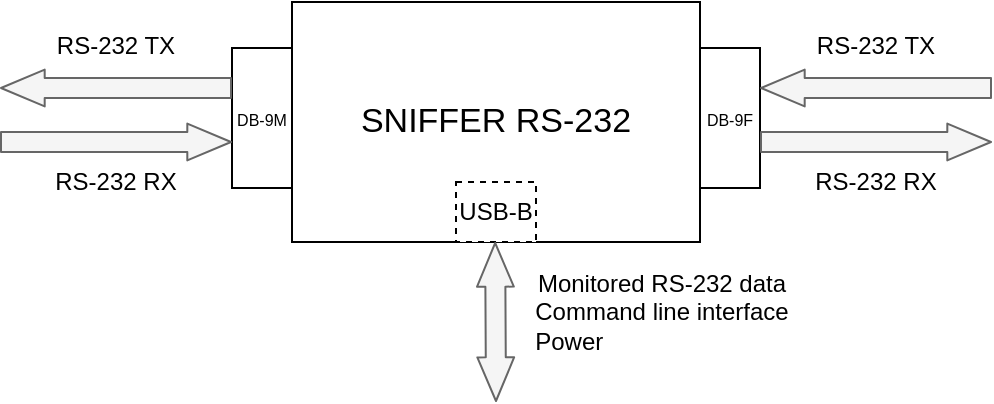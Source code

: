 <mxfile version="14.5.1" type="device"><diagram id="C6rxWyxuDuguQe8ppjxL" name="Страница 1"><mxGraphModel dx="640" dy="402" grid="1" gridSize="10" guides="1" tooltips="1" connect="1" arrows="1" fold="1" page="1" pageScale="1" pageWidth="827" pageHeight="1169" math="0" shadow="0"><root><mxCell id="0"/><mxCell id="1" parent="0"/><mxCell id="jLgP-jOReoRa66FRhvLb-1" value="&lt;font style=&quot;font-size: 17px&quot;&gt;SNIFFER RS-232&lt;/font&gt;" style="rounded=0;whiteSpace=wrap;html=1;sketch=0;" parent="1" vertex="1"><mxGeometry x="300" y="90" width="204" height="120" as="geometry"/></mxCell><mxCell id="jLgP-jOReoRa66FRhvLb-3" value="&lt;font style=&quot;font-size: 8px&quot;&gt;DB-9F&lt;/font&gt;" style="rounded=0;whiteSpace=wrap;html=1;direction=south;glass=0;shadow=0;sketch=0;" parent="1" vertex="1"><mxGeometry x="504" y="113" width="30" height="70" as="geometry"/></mxCell><mxCell id="jLgP-jOReoRa66FRhvLb-4" value="USB-B" style="rounded=0;whiteSpace=wrap;html=1;shadow=0;glass=0;sketch=0;dashed=1;" parent="1" vertex="1"><mxGeometry x="382" y="180" width="40" height="30" as="geometry"/></mxCell><mxCell id="jLgP-jOReoRa66FRhvLb-5" value="&lt;font style=&quot;font-size: 8px&quot;&gt;DB-9M&lt;/font&gt;" style="rounded=0;whiteSpace=wrap;html=1;direction=south;glass=0;shadow=0;sketch=0;" parent="1" vertex="1"><mxGeometry x="270" y="113" width="30" height="70" as="geometry"/></mxCell><mxCell id="jLgP-jOReoRa66FRhvLb-12" value="" style="shape=flexArrow;endArrow=none;startArrow=classic;html=1;fillColor=#f5f5f5;strokeColor=#666666;endWidth=7.429;endSize=6.949;startWidth=7.429;startSize=6.949;exitX=0.5;exitY=0;exitDx=0;exitDy=0;endFill=0;" parent="1" edge="1"><mxGeometry width="50" height="50" relative="1" as="geometry"><mxPoint x="534" y="133" as="sourcePoint"/><mxPoint x="650" y="133" as="targetPoint"/></mxGeometry></mxCell><mxCell id="jLgP-jOReoRa66FRhvLb-13" value="RS-232 TX" style="text;html=1;strokeColor=none;fillColor=none;align=center;verticalAlign=middle;whiteSpace=wrap;rounded=0;shadow=0;glass=0;sketch=0;" parent="1" vertex="1"><mxGeometry x="534" y="101.5" width="116" height="20" as="geometry"/></mxCell><mxCell id="TyP_J572xwUvmFvH3ayK-6" value="" style="shape=flexArrow;endArrow=block;startArrow=classic;html=1;fillColor=#f5f5f5;strokeColor=#666666;endWidth=7.429;endSize=6.949;startWidth=7.429;startSize=6.949;exitX=0.5;exitY=0;exitDx=0;exitDy=0;endFill=0;" edge="1" parent="1"><mxGeometry width="50" height="50" relative="1" as="geometry"><mxPoint x="401.58" y="210" as="sourcePoint"/><mxPoint x="402" y="290" as="targetPoint"/></mxGeometry></mxCell><mxCell id="TyP_J572xwUvmFvH3ayK-7" value="Monitored RS-232 data&lt;br&gt;&lt;div style=&quot;text-align: left&quot;&gt;Command line interface&lt;/div&gt;&lt;div style=&quot;text-align: left&quot;&gt;&lt;span&gt;Power&lt;/span&gt;&lt;/div&gt;" style="text;html=1;strokeColor=none;fillColor=none;align=center;verticalAlign=middle;whiteSpace=wrap;rounded=0;shadow=0;glass=0;sketch=0;" vertex="1" parent="1"><mxGeometry x="400" y="220" width="170" height="50" as="geometry"/></mxCell><mxCell id="TyP_J572xwUvmFvH3ayK-8" value="" style="shape=flexArrow;endArrow=block;startArrow=none;html=1;fillColor=#f5f5f5;strokeColor=#666666;endWidth=7.429;endSize=6.949;startWidth=7.429;startSize=6.949;exitX=0.5;exitY=0;exitDx=0;exitDy=0;endFill=0;startFill=0;" edge="1" parent="1"><mxGeometry width="50" height="50" relative="1" as="geometry"><mxPoint x="534" y="160" as="sourcePoint"/><mxPoint x="650" y="160" as="targetPoint"/></mxGeometry></mxCell><mxCell id="TyP_J572xwUvmFvH3ayK-9" value="RS-232 RX" style="text;html=1;strokeColor=none;fillColor=none;align=center;verticalAlign=middle;whiteSpace=wrap;rounded=0;shadow=0;glass=0;sketch=0;" vertex="1" parent="1"><mxGeometry x="534" y="170" width="116" height="20" as="geometry"/></mxCell><mxCell id="TyP_J572xwUvmFvH3ayK-14" value="" style="shape=flexArrow;endArrow=none;startArrow=classic;html=1;fillColor=#f5f5f5;strokeColor=#666666;endWidth=7.429;endSize=6.949;startWidth=7.429;startSize=6.949;exitX=0.5;exitY=0;exitDx=0;exitDy=0;endFill=0;" edge="1" parent="1"><mxGeometry width="50" height="50" relative="1" as="geometry"><mxPoint x="154" y="133" as="sourcePoint"/><mxPoint x="270" y="133" as="targetPoint"/></mxGeometry></mxCell><mxCell id="TyP_J572xwUvmFvH3ayK-15" value="RS-232 TX" style="text;html=1;strokeColor=none;fillColor=none;align=center;verticalAlign=middle;whiteSpace=wrap;rounded=0;shadow=0;glass=0;sketch=0;" vertex="1" parent="1"><mxGeometry x="154" y="101.5" width="116" height="20" as="geometry"/></mxCell><mxCell id="TyP_J572xwUvmFvH3ayK-16" value="" style="shape=flexArrow;endArrow=block;startArrow=none;html=1;fillColor=#f5f5f5;strokeColor=#666666;endWidth=7.429;endSize=6.949;startWidth=7.429;startSize=6.949;exitX=0.5;exitY=0;exitDx=0;exitDy=0;endFill=0;startFill=0;" edge="1" parent="1"><mxGeometry width="50" height="50" relative="1" as="geometry"><mxPoint x="154" y="160" as="sourcePoint"/><mxPoint x="270" y="160" as="targetPoint"/></mxGeometry></mxCell><mxCell id="TyP_J572xwUvmFvH3ayK-17" value="RS-232 RX" style="text;html=1;strokeColor=none;fillColor=none;align=center;verticalAlign=middle;whiteSpace=wrap;rounded=0;shadow=0;glass=0;sketch=0;" vertex="1" parent="1"><mxGeometry x="154" y="170" width="116" height="20" as="geometry"/></mxCell></root></mxGraphModel></diagram></mxfile>